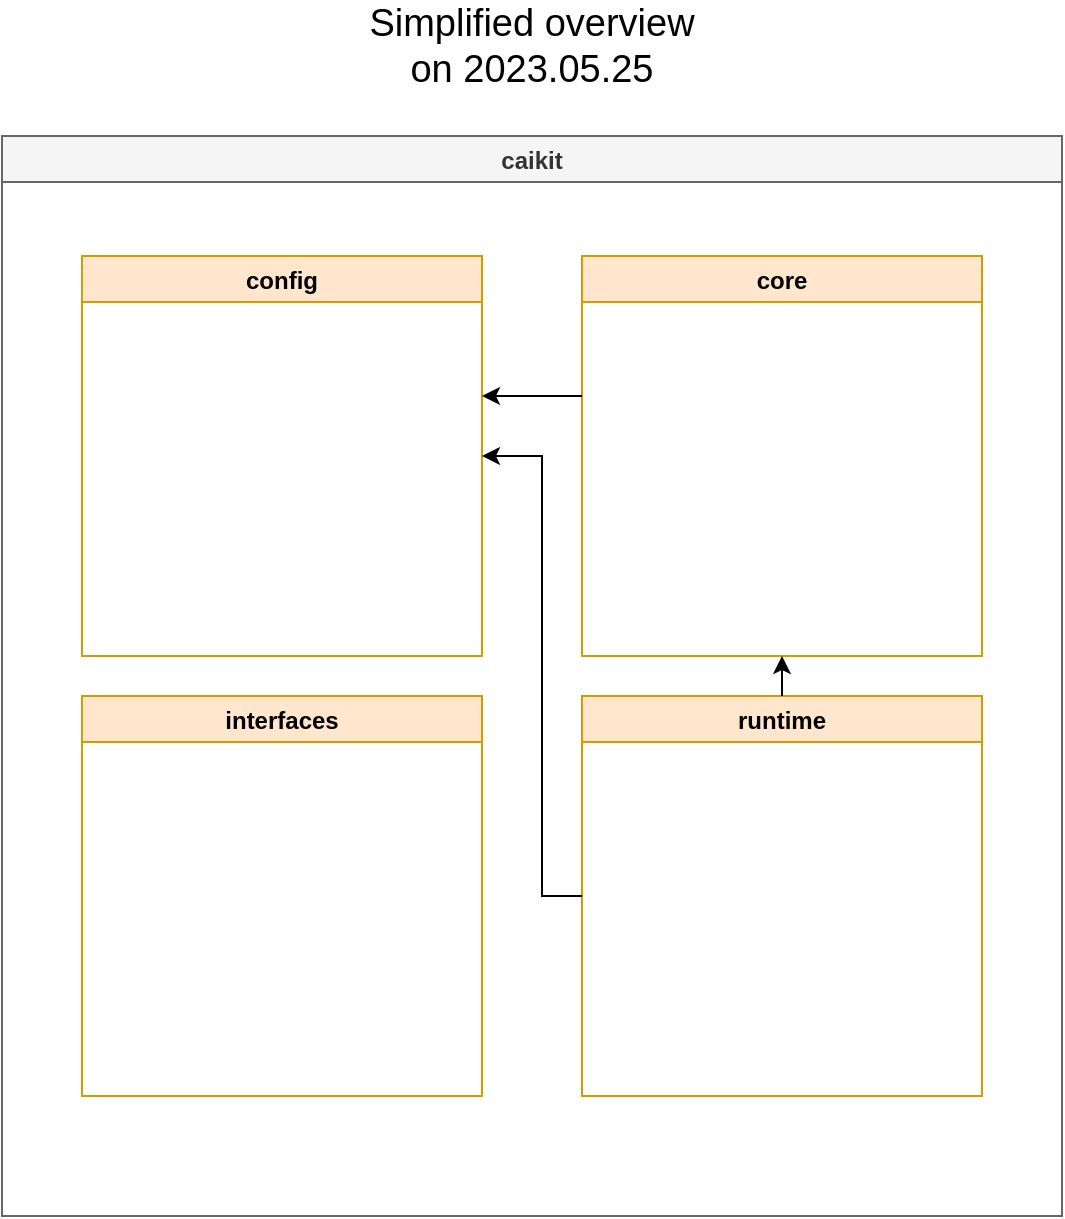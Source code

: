 <mxfile version="16.4.0" type="device" pages="6"><diagram id="VvKYmprWG0XXnzbRFb9g" name="main components"><mxGraphModel dx="1106" dy="840" grid="1" gridSize="10" guides="1" tooltips="1" connect="1" arrows="1" fold="1" page="1" pageScale="1" pageWidth="827" pageHeight="1169" math="0" shadow="0"><root><mxCell id="0"/><mxCell id="1" parent="0"/><mxCell id="FaPHWAZTG8cLmzv3myEN-1" value="caikit" style="swimlane;fillColor=#f5f5f5;fontColor=#333333;strokeColor=#666666;" parent="1" vertex="1"><mxGeometry x="70" y="90" width="530" height="540" as="geometry"/></mxCell><UserObject label="config" link="data:page/id,5AuD8xw0au07xxcl4i1y" id="FaPHWAZTG8cLmzv3myEN-3"><mxCell style="swimlane;fillColor=#ffe6cc;strokeColor=#d79b00;" parent="FaPHWAZTG8cLmzv3myEN-1" vertex="1"><mxGeometry x="40" y="60" width="200" height="200" as="geometry"/></mxCell></UserObject><UserObject label="core" link="data:page/id,AlknvlGSi50XxOk3cviz" id="FaPHWAZTG8cLmzv3myEN-2"><mxCell style="swimlane;fillColor=#ffe6cc;strokeColor=#d79b00;" parent="FaPHWAZTG8cLmzv3myEN-1" vertex="1"><mxGeometry x="290" y="60" width="200" height="200" as="geometry"/></mxCell></UserObject><UserObject label="interfaces" link="data:page/id,R4A15P1ryGcx2cM9wCbY" id="FaPHWAZTG8cLmzv3myEN-4"><mxCell style="swimlane;fillColor=#ffe6cc;strokeColor=#d79b00;" parent="FaPHWAZTG8cLmzv3myEN-1" vertex="1"><mxGeometry x="40" y="280" width="200" height="200" as="geometry"/></mxCell></UserObject><UserObject label="runtime" link="data:page/id,VvKYmprWG0XXnzbRFb9g" id="FaPHWAZTG8cLmzv3myEN-5"><mxCell style="swimlane;fillColor=#ffe6cc;strokeColor=#d79b00;" parent="FaPHWAZTG8cLmzv3myEN-1" vertex="1"><mxGeometry x="290" y="280" width="200" height="200" as="geometry"/></mxCell></UserObject><mxCell id="NeQJQYgAbd3rJN4DC2UD-2" value="" style="endArrow=classic;html=1;rounded=0;exitX=0.5;exitY=0;exitDx=0;exitDy=0;entryX=0.5;entryY=1;entryDx=0;entryDy=0;" parent="FaPHWAZTG8cLmzv3myEN-1" source="FaPHWAZTG8cLmzv3myEN-5" target="FaPHWAZTG8cLmzv3myEN-2" edge="1"><mxGeometry width="50" height="50" relative="1" as="geometry"><mxPoint x="300" y="390" as="sourcePoint"/><mxPoint x="250" y="390" as="targetPoint"/></mxGeometry></mxCell><mxCell id="NeQJQYgAbd3rJN4DC2UD-3" value="" style="endArrow=classic;html=1;rounded=0;exitX=0;exitY=0.5;exitDx=0;exitDy=0;entryX=1;entryY=0.5;entryDx=0;entryDy=0;" parent="FaPHWAZTG8cLmzv3myEN-1" source="FaPHWAZTG8cLmzv3myEN-5" target="FaPHWAZTG8cLmzv3myEN-3" edge="1"><mxGeometry width="50" height="50" relative="1" as="geometry"><mxPoint x="400" y="290" as="sourcePoint"/><mxPoint x="400" y="270" as="targetPoint"/><Array as="points"><mxPoint x="270" y="380"/><mxPoint x="270" y="160"/></Array></mxGeometry></mxCell><mxCell id="YpWhOsMmvfHwRohCRV9v-1" value="" style="endArrow=classic;html=1;rounded=0;" parent="1" edge="1"><mxGeometry width="50" height="50" relative="1" as="geometry"><mxPoint x="360" y="220" as="sourcePoint"/><mxPoint x="310" y="220" as="targetPoint"/></mxGeometry></mxCell><mxCell id="SoqMzOugNbZJsQHiwj5v-1" value="Simplified overview on 2023.05.25" style="text;html=1;strokeColor=none;fillColor=none;align=center;verticalAlign=middle;whiteSpace=wrap;rounded=0;fontSize=19;" parent="1" vertex="1"><mxGeometry x="250" y="30" width="170" height="30" as="geometry"/></mxCell></root></mxGraphModel></diagram><diagram id="5AuD8xw0au07xxcl4i1y" name="config"><mxGraphModel dx="1106" dy="840" grid="1" gridSize="10" guides="1" tooltips="1" connect="1" arrows="1" fold="1" page="1" pageScale="1" pageWidth="827" pageHeight="1169" math="0" shadow="0"><root><mxCell id="PACl7G652ye-NL9ltZEm-0"/><mxCell id="PACl7G652ye-NL9ltZEm-1" parent="PACl7G652ye-NL9ltZEm-0"/><mxCell id="PACl7G652ye-NL9ltZEm-2" value="config" style="swimlane;fillColor=#ffe6cc;strokeColor=#d79b00;" parent="PACl7G652ye-NL9ltZEm-1" vertex="1"><mxGeometry x="70" y="90" width="659" height="290" as="geometry"/></mxCell><mxCell id="PACl7G652ye-NL9ltZEm-3" value="config.py" style="swimlane;fillColor=#fff2cc;strokeColor=#d6b656;" parent="PACl7G652ye-NL9ltZEm-2" vertex="1"><mxGeometry x="250" y="110" width="159" height="80" as="geometry"/></mxCell><mxCell id="PACl7G652ye-NL9ltZEm-4" value="config.yml" style="swimlane;fillColor=#fff2cc;strokeColor=#d6b656;" parent="PACl7G652ye-NL9ltZEm-2" vertex="1"><mxGeometry x="450" y="110" width="159" height="80" as="geometry"/></mxCell><mxCell id="PACl7G652ye-NL9ltZEm-5" value="" style="endArrow=classic;html=1;rounded=0;exitX=1;exitY=0.5;exitDx=0;exitDy=0;entryX=0;entryY=0.5;entryDx=0;entryDy=0;" parent="PACl7G652ye-NL9ltZEm-2" source="PACl7G652ye-NL9ltZEm-3" target="PACl7G652ye-NL9ltZEm-4" edge="1"><mxGeometry width="50" height="50" relative="1" as="geometry"><mxPoint x="419.5" y="220" as="sourcePoint"/><mxPoint x="469.5" y="170" as="targetPoint"/></mxGeometry></mxCell><mxCell id="PACl7G652ye-NL9ltZEm-6" value="__init__.py" style="swimlane;fillColor=#fff2cc;strokeColor=#d6b656;" parent="PACl7G652ye-NL9ltZEm-2" vertex="1"><mxGeometry x="50" y="110" width="159" height="80" as="geometry"/></mxCell><mxCell id="PACl7G652ye-NL9ltZEm-7" value="" style="endArrow=classic;html=1;rounded=0;exitX=1;exitY=0.5;exitDx=0;exitDy=0;entryX=0;entryY=0.5;entryDx=0;entryDy=0;" parent="PACl7G652ye-NL9ltZEm-2" source="PACl7G652ye-NL9ltZEm-6" target="PACl7G652ye-NL9ltZEm-3" edge="1"><mxGeometry width="50" height="50" relative="1" as="geometry"><mxPoint x="340.5" y="220" as="sourcePoint"/><mxPoint x="180.5" y="145" as="targetPoint"/></mxGeometry></mxCell><UserObject label="Back to main components" link="data:page/id,VvKYmprWG0XXnzbRFb9g" id="lI0gZjGEEQV4Tvl2TSoY-0"><mxCell style="text;html=1;strokeColor=none;fillColor=none;align=center;verticalAlign=middle;whiteSpace=wrap;rounded=0;" parent="PACl7G652ye-NL9ltZEm-1" vertex="1"><mxGeometry x="70" y="30" width="150" height="30" as="geometry"/></mxCell></UserObject><mxCell id="UvL1uHkVG7cgNWJ1p1WN-0" value="Simplified overview on 2023.05.25" style="text;html=1;strokeColor=none;fillColor=none;align=center;verticalAlign=middle;whiteSpace=wrap;rounded=0;fontSize=19;" parent="PACl7G652ye-NL9ltZEm-1" vertex="1"><mxGeometry x="310" y="30" width="170" height="30" as="geometry"/></mxCell></root></mxGraphModel></diagram><diagram id="AlknvlGSi50XxOk3cviz" name="core"><mxGraphModel dx="1933" dy="2009" grid="1" gridSize="10" guides="1" tooltips="1" connect="1" arrows="1" fold="1" page="1" pageScale="1" pageWidth="827" pageHeight="1169" math="0" shadow="0"><root><mxCell id="ggTZF4S7CNRtb03Gk5Yf-0"/><mxCell id="ggTZF4S7CNRtb03Gk5Yf-1" parent="ggTZF4S7CNRtb03Gk5Yf-0"/><mxCell id="ZY9SJHdlWhxOmdOwzXvf-0" value="core" style="swimlane;fillColor=#ffe6cc;strokeColor=#d79b00;" parent="ggTZF4S7CNRtb03Gk5Yf-1" vertex="1"><mxGeometry x="-130" y="80" width="890" height="590" as="geometry"/></mxCell><mxCell id="ZY9SJHdlWhxOmdOwzXvf-2" value="modules" style="swimlane;fillColor=#ffe6cc;strokeColor=#d79b00;" parent="ZY9SJHdlWhxOmdOwzXvf-0" vertex="1"><mxGeometry x="420" y="240" width="200" height="120" as="geometry"/></mxCell><mxCell id="ZY9SJHdlWhxOmdOwzXvf-3" value="data_model" style="swimlane;fillColor=#ffe6cc;strokeColor=#d79b00;" parent="ZY9SJHdlWhxOmdOwzXvf-0" vertex="1"><mxGeometry x="660" y="120" width="200" height="120" as="geometry"/></mxCell><mxCell id="ZY9SJHdlWhxOmdOwzXvf-1" value="augmentors" style="swimlane;fillColor=#ffe6cc;strokeColor=#d79b00;" parent="ZY9SJHdlWhxOmdOwzXvf-0" vertex="1"><mxGeometry x="420" y="80" width="200" height="120" as="geometry"/></mxCell><mxCell id="ZY9SJHdlWhxOmdOwzXvf-5" value="module_backends" style="swimlane;fillColor=#ffe6cc;strokeColor=#d79b00;" parent="ZY9SJHdlWhxOmdOwzXvf-0" vertex="1"><mxGeometry x="660" y="290" width="200" height="120" as="geometry"/></mxCell><mxCell id="ZY9SJHdlWhxOmdOwzXvf-6" value="signature_parsing" style="swimlane;fillColor=#ffe6cc;strokeColor=#d79b00;" parent="ZY9SJHdlWhxOmdOwzXvf-0" vertex="1"><mxGeometry x="420" y="400" width="200" height="120" as="geometry"/></mxCell><mxCell id="ZY9SJHdlWhxOmdOwzXvf-7" value="toolkit" style="swimlane;fillColor=#ffe6cc;strokeColor=#d79b00;" parent="ZY9SJHdlWhxOmdOwzXvf-0" vertex="1"><mxGeometry x="660" y="445" width="200" height="120" as="geometry"/></mxCell><mxCell id="ZY9SJHdlWhxOmdOwzXvf-8" value="model_manage.py" style="swimlane;fillColor=#fff2cc;strokeColor=#d6b656;" parent="ZY9SJHdlWhxOmdOwzXvf-0" vertex="1"><mxGeometry x="180" y="320" width="120" height="80" as="geometry"/></mxCell><mxCell id="ZY9SJHdlWhxOmdOwzXvf-9" value="" style="endArrow=classic;html=1;rounded=0;exitX=1;exitY=0.5;exitDx=0;exitDy=0;entryX=0;entryY=0.75;entryDx=0;entryDy=0;" parent="ZY9SJHdlWhxOmdOwzXvf-0" source="ZY9SJHdlWhxOmdOwzXvf-8" target="ZY9SJHdlWhxOmdOwzXvf-5" edge="1"><mxGeometry width="50" height="50" relative="1" as="geometry"><mxPoint x="330" y="510" as="sourcePoint"/><mxPoint x="660" y="380" as="targetPoint"/><Array as="points"><mxPoint x="330" y="360"/><mxPoint x="330" y="380"/></Array></mxGeometry></mxCell><mxCell id="ZY9SJHdlWhxOmdOwzXvf-13" value="regstries.py" style="swimlane;fillColor=#fff2cc;strokeColor=#d6b656;" parent="ZY9SJHdlWhxOmdOwzXvf-0" vertex="1"><mxGeometry x="180" y="200" width="120" height="80" as="geometry"/></mxCell><mxCell id="ZY9SJHdlWhxOmdOwzXvf-14" value="" style="endArrow=classic;html=1;rounded=0;exitX=0.5;exitY=0;exitDx=0;exitDy=0;entryX=0.5;entryY=1;entryDx=0;entryDy=0;" parent="ZY9SJHdlWhxOmdOwzXvf-0" source="ZY9SJHdlWhxOmdOwzXvf-8" target="ZY9SJHdlWhxOmdOwzXvf-13" edge="1"><mxGeometry width="50" height="50" relative="1" as="geometry"><mxPoint x="500" y="290" as="sourcePoint"/><mxPoint x="550" y="240" as="targetPoint"/></mxGeometry></mxCell><mxCell id="ZY9SJHdlWhxOmdOwzXvf-15" value="" style="endArrow=classic;html=1;rounded=0;exitX=1;exitY=0.5;exitDx=0;exitDy=0;entryX=0;entryY=0.75;entryDx=0;entryDy=0;" parent="ZY9SJHdlWhxOmdOwzXvf-0" source="ZY9SJHdlWhxOmdOwzXvf-8" target="ZY9SJHdlWhxOmdOwzXvf-7" edge="1"><mxGeometry width="50" height="50" relative="1" as="geometry"><mxPoint x="310" y="370" as="sourcePoint"/><mxPoint x="670" y="390" as="targetPoint"/><Array as="points"><mxPoint x="330" y="360"/><mxPoint x="330" y="535"/></Array></mxGeometry></mxCell><mxCell id="Z6P9MiXedHNnDVvmy_HQ-2" value="" style="endArrow=classic;html=1;rounded=0;exitX=0;exitY=0.5;exitDx=0;exitDy=0;entryX=0;entryY=0.75;entryDx=0;entryDy=0;" parent="ZY9SJHdlWhxOmdOwzXvf-0" source="ZY9SJHdlWhxOmdOwzXvf-13" target="ZY9SJHdlWhxOmdOwzXvf-7" edge="1"><mxGeometry width="50" height="50" relative="1" as="geometry"><mxPoint x="270" y="370" as="sourcePoint"/><mxPoint x="320" y="320" as="targetPoint"/><Array as="points"><mxPoint x="140" y="240"/><mxPoint x="140" y="535"/></Array></mxGeometry></mxCell><mxCell id="Z6P9MiXedHNnDVvmy_HQ-3" value="task.py" style="swimlane;fillColor=#fff2cc;strokeColor=#d6b656;" parent="ZY9SJHdlWhxOmdOwzXvf-0" vertex="1"><mxGeometry x="180" y="80" width="120" height="80" as="geometry"/></mxCell><mxCell id="Z6P9MiXedHNnDVvmy_HQ-4" value="" style="endArrow=classic;html=1;rounded=0;entryX=0;entryY=0.75;entryDx=0;entryDy=0;exitX=1;exitY=0.5;exitDx=0;exitDy=0;" parent="ZY9SJHdlWhxOmdOwzXvf-0" source="Z6P9MiXedHNnDVvmy_HQ-3" target="ZY9SJHdlWhxOmdOwzXvf-3" edge="1"><mxGeometry width="50" height="50" relative="1" as="geometry"><mxPoint x="280" y="320" as="sourcePoint"/><mxPoint x="330" y="270" as="targetPoint"/><Array as="points"><mxPoint x="340" y="120"/><mxPoint x="340" y="210"/></Array></mxGeometry></mxCell><mxCell id="Z6P9MiXedHNnDVvmy_HQ-5" value="" style="endArrow=classic;html=1;rounded=0;exitX=1;exitY=0.5;exitDx=0;exitDy=0;entryX=0;entryY=0.5;entryDx=0;entryDy=0;" parent="ZY9SJHdlWhxOmdOwzXvf-0" source="Z6P9MiXedHNnDVvmy_HQ-3" target="ZY9SJHdlWhxOmdOwzXvf-6" edge="1"><mxGeometry width="50" height="50" relative="1" as="geometry"><mxPoint x="350" y="330" as="sourcePoint"/><mxPoint x="400" y="280" as="targetPoint"/><Array as="points"><mxPoint x="340" y="120"/><mxPoint x="340" y="460"/></Array></mxGeometry></mxCell><mxCell id="Z6P9MiXedHNnDVvmy_HQ-7" value="__init__.py" style="swimlane;fillColor=#fff2cc;strokeColor=#d6b656;" parent="ZY9SJHdlWhxOmdOwzXvf-0" vertex="1"><mxGeometry x="10" y="80" width="120" height="80" as="geometry"/></mxCell><mxCell id="ZY9SJHdlWhxOmdOwzXvf-12" value="" style="endArrow=classic;html=1;rounded=0;entryX=0;entryY=0.5;entryDx=0;entryDy=0;exitX=1;exitY=0.5;exitDx=0;exitDy=0;" parent="ZY9SJHdlWhxOmdOwzXvf-0" source="ZY9SJHdlWhxOmdOwzXvf-8" target="ZY9SJHdlWhxOmdOwzXvf-2" edge="1"><mxGeometry width="50" height="50" relative="1" as="geometry"><mxPoint x="350" y="360" as="sourcePoint"/><mxPoint x="710" y="390" as="targetPoint"/><Array as="points"><mxPoint x="380" y="360"/><mxPoint x="380" y="300"/></Array></mxGeometry></mxCell><mxCell id="Z6P9MiXedHNnDVvmy_HQ-6" value="" style="endArrow=classic;html=1;rounded=0;exitX=1;exitY=0.5;exitDx=0;exitDy=0;" parent="ZY9SJHdlWhxOmdOwzXvf-0" source="Z6P9MiXedHNnDVvmy_HQ-3" edge="1"><mxGeometry width="50" height="50" relative="1" as="geometry"><mxPoint x="350" y="120" as="sourcePoint"/><mxPoint x="660" y="530" as="targetPoint"/><Array as="points"><mxPoint x="340" y="120"/><mxPoint x="340" y="530"/></Array></mxGeometry></mxCell><mxCell id="Z6P9MiXedHNnDVvmy_HQ-9" value="" style="endArrow=classic;html=1;rounded=0;exitX=1;exitY=0.5;exitDx=0;exitDy=0;entryX=0;entryY=0.25;entryDx=0;entryDy=0;" parent="ZY9SJHdlWhxOmdOwzXvf-0" source="Z6P9MiXedHNnDVvmy_HQ-7" target="ZY9SJHdlWhxOmdOwzXvf-8" edge="1"><mxGeometry width="50" height="50" relative="1" as="geometry"><mxPoint x="310" y="130" as="sourcePoint"/><mxPoint x="670" y="540" as="targetPoint"/><Array as="points"><mxPoint x="150" y="120"/><mxPoint x="150" y="340"/></Array></mxGeometry></mxCell><mxCell id="Z6P9MiXedHNnDVvmy_HQ-11" value="" style="endArrow=classic;html=1;rounded=0;exitX=1;exitY=0.5;exitDx=0;exitDy=0;entryX=0;entryY=0.5;entryDx=0;entryDy=0;" parent="ZY9SJHdlWhxOmdOwzXvf-0" source="Z6P9MiXedHNnDVvmy_HQ-7" target="Z6P9MiXedHNnDVvmy_HQ-3" edge="1"><mxGeometry width="50" height="50" relative="1" as="geometry"><mxPoint x="140" y="130" as="sourcePoint"/><mxPoint x="360" y="250" as="targetPoint"/></mxGeometry></mxCell><UserObject label="config" link="data:page/id,5AuD8xw0au07xxcl4i1y" id="Z6P9MiXedHNnDVvmy_HQ-0"><mxCell style="swimlane;fillColor=#ffe6cc;strokeColor=#d79b00;" parent="ggTZF4S7CNRtb03Gk5Yf-1" vertex="1"><mxGeometry x="-360" y="340" width="200" height="200" as="geometry"/></mxCell></UserObject><mxCell id="Z6P9MiXedHNnDVvmy_HQ-1" value="" style="endArrow=classic;html=1;rounded=0;exitX=0;exitY=0.5;exitDx=0;exitDy=0;entryX=1;entryY=0.5;entryDx=0;entryDy=0;" parent="ggTZF4S7CNRtb03Gk5Yf-1" source="ZY9SJHdlWhxOmdOwzXvf-8" target="Z6P9MiXedHNnDVvmy_HQ-0" edge="1"><mxGeometry width="50" height="50" relative="1" as="geometry"><mxPoint x="-30" y="450" as="sourcePoint"/><mxPoint x="20" y="400" as="targetPoint"/></mxGeometry></mxCell><mxCell id="Z6P9MiXedHNnDVvmy_HQ-10" value="" style="endArrow=classic;html=1;rounded=0;exitX=1;exitY=0.5;exitDx=0;exitDy=0;" parent="ggTZF4S7CNRtb03Gk5Yf-1" source="Z6P9MiXedHNnDVvmy_HQ-7" edge="1"><mxGeometry width="50" height="50" relative="1" as="geometry"><mxPoint x="-10" y="200" as="sourcePoint"/><mxPoint x="530" y="620" as="targetPoint"/><Array as="points"><mxPoint x="20" y="200"/><mxPoint x="20" y="620"/></Array></mxGeometry></mxCell><mxCell id="Z6P9MiXedHNnDVvmy_HQ-12" value="" style="endArrow=classic;html=1;rounded=0;exitX=1;exitY=0.5;exitDx=0;exitDy=0;" parent="ggTZF4S7CNRtb03Gk5Yf-1" source="Z6P9MiXedHNnDVvmy_HQ-7" edge="1"><mxGeometry width="50" height="50" relative="1" as="geometry"><mxPoint x="10" y="210" as="sourcePoint"/><mxPoint x="530" y="300" as="targetPoint"/><Array as="points"><mxPoint x="20" y="200"/><mxPoint x="20" y="270"/><mxPoint x="200" y="270"/><mxPoint x="200" y="300"/></Array></mxGeometry></mxCell><mxCell id="Z6P9MiXedHNnDVvmy_HQ-13" value="" style="endArrow=classic;html=1;rounded=0;" parent="ggTZF4S7CNRtb03Gk5Yf-1" edge="1"><mxGeometry width="50" height="50" relative="1" as="geometry"><mxPoint y="200" as="sourcePoint"/><mxPoint x="290" y="370" as="targetPoint"/><Array as="points"><mxPoint x="20" y="200"/><mxPoint x="20" y="270"/><mxPoint x="200" y="270"/><mxPoint x="200" y="370"/></Array></mxGeometry></mxCell><UserObject label="Back to main components" link="data:page/id,VvKYmprWG0XXnzbRFb9g" id="Puzew54_3V0p-kTQZpej-0"><mxCell style="text;html=1;strokeColor=none;fillColor=none;align=center;verticalAlign=middle;whiteSpace=wrap;rounded=0;" parent="ggTZF4S7CNRtb03Gk5Yf-1" vertex="1"><mxGeometry x="-130" y="40" width="150" height="30" as="geometry"/></mxCell></UserObject><mxCell id="g66LTQZf-pyMcfy_up-N-0" value="Simplified overview on 2023.05.25" style="text;html=1;strokeColor=none;fillColor=none;align=center;verticalAlign=middle;whiteSpace=wrap;rounded=0;fontSize=19;" parent="ggTZF4S7CNRtb03Gk5Yf-1" vertex="1"><mxGeometry x="130" y="-20" width="170" height="30" as="geometry"/></mxCell></root></mxGraphModel></diagram><diagram id="R4A15P1ryGcx2cM9wCbY" name="interfaces"><mxGraphModel dx="1106" dy="2009" grid="1" gridSize="10" guides="1" tooltips="1" connect="1" arrows="1" fold="1" page="1" pageScale="1" pageWidth="827" pageHeight="1169" math="0" shadow="0"><root><mxCell id="sX7Wa7DDgA5vhV5IZ-xc-0"/><mxCell id="sX7Wa7DDgA5vhV5IZ-xc-1" parent="sX7Wa7DDgA5vhV5IZ-xc-0"/><mxCell id="coSYpvNVsKh6j0ETYcUf-0" value="interfaces" style="swimlane;fillColor=#ffe6cc;strokeColor=#d79b00;" parent="sX7Wa7DDgA5vhV5IZ-xc-1" vertex="1"><mxGeometry x="160" y="80" width="520" height="370" as="geometry"/></mxCell><mxCell id="TpxFPUW3bcvLnH_ER2H4-0" value="common" style="swimlane;fillColor=#ffe6cc;strokeColor=#d79b00;" parent="coSYpvNVsKh6j0ETYcUf-0" vertex="1"><mxGeometry x="240" y="80" width="170" height="90" as="geometry"/></mxCell><mxCell id="TpxFPUW3bcvLnH_ER2H4-3" value="runtime" style="swimlane;fillColor=#ffe6cc;strokeColor=#d79b00;" parent="coSYpvNVsKh6j0ETYcUf-0" vertex="1"><mxGeometry x="240" y="200" width="170" height="90" as="geometry"/></mxCell><mxCell id="e8395DbedtTZK6teQYHb-0" value="__init__.py" style="swimlane;fillColor=#fff2cc;strokeColor=#d6b656;" parent="coSYpvNVsKh6j0ETYcUf-0" vertex="1"><mxGeometry x="50" y="145" width="120" height="80" as="geometry"/></mxCell><UserObject label="Back to main components" link="data:page/id,R4A15P1ryGcx2cM9wCbY" id="45fxn6p18GLlbQzpi4pL-0"><mxCell style="text;html=1;strokeColor=none;fillColor=none;align=center;verticalAlign=middle;whiteSpace=wrap;rounded=0;" parent="sX7Wa7DDgA5vhV5IZ-xc-1" vertex="1"><mxGeometry x="160" y="30" width="150" height="30" as="geometry"/></mxCell></UserObject><mxCell id="6GP8FY59vGJRTsUw6yPM-0" value="Simplified overview on 2023.05.25" style="text;html=1;strokeColor=none;fillColor=none;align=center;verticalAlign=middle;whiteSpace=wrap;rounded=0;fontSize=19;" parent="sX7Wa7DDgA5vhV5IZ-xc-1" vertex="1"><mxGeometry x="329" y="-10" width="170" height="30" as="geometry"/></mxCell></root></mxGraphModel></diagram><diagram id="ekUdntjCnE2H-56krkU7" name="runtime"><mxGraphModel dx="1933" dy="840" grid="1" gridSize="10" guides="1" tooltips="1" connect="1" arrows="1" fold="1" page="1" pageScale="1" pageWidth="827" pageHeight="1169" math="0" shadow="0"><root><mxCell id="YfBIxU-3Eh8OvRl7XAwO-0"/><mxCell id="YfBIxU-3Eh8OvRl7XAwO-1" parent="YfBIxU-3Eh8OvRl7XAwO-0"/><mxCell id="aoFK4G2CVhIXUXe50ubr-0" value="runtime" style="swimlane;fillColor=#ffe6cc;strokeColor=#d79b00;" parent="YfBIxU-3Eh8OvRl7XAwO-1" vertex="1"><mxGeometry x="-360" y="140" width="1120" height="1300" as="geometry"/></mxCell><mxCell id="EWbaQI-1zA21DtY9T7-G-0" value="interceports" style="swimlane;fillColor=#ffe6cc;strokeColor=#d79b00;" parent="aoFK4G2CVhIXUXe50ubr-0" vertex="1"><mxGeometry x="400" y="60" width="200" height="160" as="geometry"/></mxCell><mxCell id="EWbaQI-1zA21DtY9T7-G-1" value="metrics" style="swimlane;fillColor=#ffe6cc;strokeColor=#d79b00;" parent="aoFK4G2CVhIXUXe50ubr-0" vertex="1"><mxGeometry x="640" y="160" width="200" height="160" as="geometry"/></mxCell><mxCell id="EWbaQI-1zA21DtY9T7-G-2" value="model_management" style="swimlane;fillColor=#ffe6cc;strokeColor=#d79b00;" parent="aoFK4G2CVhIXUXe50ubr-0" vertex="1"><mxGeometry x="880" y="220" width="200" height="160" as="geometry"/></mxCell><mxCell id="EWbaQI-1zA21DtY9T7-G-3" value="protobufs" style="swimlane;fillColor=#ffe6cc;strokeColor=#d79b00;" parent="aoFK4G2CVhIXUXe50ubr-0" vertex="1"><mxGeometry x="400" y="380" width="200" height="160" as="geometry"/></mxCell><mxCell id="EWbaQI-1zA21DtY9T7-G-4" value="service_factory" style="swimlane;fillColor=#ffe6cc;strokeColor=#d79b00;" parent="aoFK4G2CVhIXUXe50ubr-0" vertex="1"><mxGeometry x="640" y="480" width="200" height="160" as="geometry"/></mxCell><mxCell id="EWbaQI-1zA21DtY9T7-G-5" value="service_generation" style="swimlane;fillColor=#ffe6cc;strokeColor=#d79b00;" parent="aoFK4G2CVhIXUXe50ubr-0" vertex="1"><mxGeometry x="880" y="580" width="200" height="160" as="geometry"/></mxCell><mxCell id="EWbaQI-1zA21DtY9T7-G-6" value="servicers" style="swimlane;fillColor=#ffe6cc;strokeColor=#d79b00;" parent="aoFK4G2CVhIXUXe50ubr-0" vertex="1"><mxGeometry x="400" y="740" width="200" height="160" as="geometry"/></mxCell><mxCell id="EWbaQI-1zA21DtY9T7-G-7" value="types" style="swimlane;fillColor=#ffe6cc;strokeColor=#d79b00;" parent="aoFK4G2CVhIXUXe50ubr-0" vertex="1"><mxGeometry x="640" y="840" width="200" height="160" as="geometry"/></mxCell><mxCell id="EWbaQI-1zA21DtY9T7-G-8" value="utils" style="swimlane;fillColor=#ffe6cc;strokeColor=#d79b00;" parent="aoFK4G2CVhIXUXe50ubr-0" vertex="1"><mxGeometry x="880" y="940" width="200" height="160" as="geometry"/></mxCell><mxCell id="EWbaQI-1zA21DtY9T7-G-9" value="work_management" style="swimlane;fillColor=#ffe6cc;strokeColor=#d79b00;" parent="aoFK4G2CVhIXUXe50ubr-0" vertex="1"><mxGeometry x="400" y="1100" width="200" height="160" as="geometry"/></mxCell><mxCell id="5snINkl_IurSkzoky4NI-0" value="__init__.py" style="swimlane;fillColor=#fff2cc;strokeColor=#d6b656;" parent="aoFK4G2CVhIXUXe50ubr-0" vertex="1"><mxGeometry x="80" y="100" width="159" height="80" as="geometry"/></mxCell><mxCell id="5snINkl_IurSkzoky4NI-13" value="dump_services.py" style="swimlane;fillColor=#fff2cc;strokeColor=#d6b656;" parent="aoFK4G2CVhIXUXe50ubr-0" vertex="1"><mxGeometry x="80" y="260" width="159" height="80" as="geometry"/></mxCell><mxCell id="5snINkl_IurSkzoky4NI-14" value="grpc_server.py" style="swimlane;fillColor=#fff2cc;strokeColor=#d6b656;" parent="aoFK4G2CVhIXUXe50ubr-0" vertex="1"><mxGeometry x="80" y="420" width="159" height="80" as="geometry"/></mxCell><mxCell id="5snINkl_IurSkzoky4NI-15" value="service_factory.py" style="swimlane;fillColor=#fff2cc;strokeColor=#d6b656;" parent="aoFK4G2CVhIXUXe50ubr-0" vertex="1"><mxGeometry x="80" y="580" width="159" height="80" as="geometry"/></mxCell><mxCell id="i0pgKI-NcC3QCzDOZVIr-2" value="" style="endArrow=classic;html=1;rounded=0;exitX=1;exitY=0.5;exitDx=0;exitDy=0;entryX=0;entryY=0.5;entryDx=0;entryDy=0;" parent="aoFK4G2CVhIXUXe50ubr-0" source="5snINkl_IurSkzoky4NI-14" target="EWbaQI-1zA21DtY9T7-G-5" edge="1"><mxGeometry width="50" height="50" relative="1" as="geometry"><mxPoint x="290" y="610" as="sourcePoint"/><mxPoint x="340" y="560" as="targetPoint"/><Array as="points"><mxPoint x="280" y="460"/><mxPoint x="280" y="660"/></Array></mxGeometry></mxCell><mxCell id="O0Py1SE5drR0w7Pw0ARN-0" value="" style="endArrow=classic;html=1;rounded=0;exitX=1;exitY=0.5;exitDx=0;exitDy=0;entryX=0;entryY=0.75;entryDx=0;entryDy=0;" parent="aoFK4G2CVhIXUXe50ubr-0" source="5snINkl_IurSkzoky4NI-15" target="EWbaQI-1zA21DtY9T7-G-5" edge="1"><mxGeometry width="50" height="50" relative="1" as="geometry"><mxPoint x="520" y="660" as="sourcePoint"/><mxPoint x="570" y="610" as="targetPoint"/><Array as="points"><mxPoint x="270" y="620"/><mxPoint x="270" y="700"/></Array></mxGeometry></mxCell><mxCell id="O0Py1SE5drR0w7Pw0ARN-5" value="" style="endArrow=classic;html=1;rounded=0;entryX=0;entryY=0.75;entryDx=0;entryDy=0;exitX=1;exitY=0.5;exitDx=0;exitDy=0;" parent="aoFK4G2CVhIXUXe50ubr-0" source="5snINkl_IurSkzoky4NI-13" target="EWbaQI-1zA21DtY9T7-G-4" edge="1"><mxGeometry width="50" height="50" relative="1" as="geometry"><mxPoint x="259.0" y="470" as="sourcePoint"/><mxPoint x="410" y="470" as="targetPoint"/><Array as="points"><mxPoint x="260" y="300"/><mxPoint x="260" y="600"/></Array></mxGeometry></mxCell><UserObject label="Back to main components" link="data:page/id,VvKYmprWG0XXnzbRFb9g" id="nMxH6GPxHMT1SXA5jgg2-0"><mxCell style="text;html=1;strokeColor=none;fillColor=none;align=center;verticalAlign=middle;whiteSpace=wrap;rounded=0;" parent="YfBIxU-3Eh8OvRl7XAwO-1" vertex="1"><mxGeometry x="-360" y="90" width="150" height="30" as="geometry"/></mxCell></UserObject><UserObject label="core" link="data:page/id,AlknvlGSi50XxOk3cviz" id="i0pgKI-NcC3QCzDOZVIr-0"><mxCell style="swimlane;fillColor=#ffe6cc;strokeColor=#d79b00;" parent="YfBIxU-3Eh8OvRl7XAwO-1" vertex="1"><mxGeometry x="-680" y="500" width="200" height="200" as="geometry"/></mxCell></UserObject><mxCell id="i0pgKI-NcC3QCzDOZVIr-1" value="" style="endArrow=classic;html=1;rounded=0;exitX=0;exitY=0.5;exitDx=0;exitDy=0;entryX=1;entryY=0.5;entryDx=0;entryDy=0;" parent="YfBIxU-3Eh8OvRl7XAwO-1" source="5snINkl_IurSkzoky4NI-14" target="i0pgKI-NcC3QCzDOZVIr-0" edge="1"><mxGeometry width="50" height="50" relative="1" as="geometry"><mxPoint x="-340" y="760" as="sourcePoint"/><mxPoint x="-520" y="760" as="targetPoint"/></mxGeometry></mxCell><mxCell id="i0pgKI-NcC3QCzDOZVIr-3" value="" style="endArrow=classic;html=1;rounded=0;entryX=0;entryY=0.5;entryDx=0;entryDy=0;" parent="YfBIxU-3Eh8OvRl7XAwO-1" target="EWbaQI-1zA21DtY9T7-G-3" edge="1"><mxGeometry width="50" height="50" relative="1" as="geometry"><mxPoint x="-111" y="600" as="sourcePoint"/><mxPoint x="530" y="810" as="targetPoint"/><Array as="points"><mxPoint x="-80" y="600"/></Array></mxGeometry></mxCell><mxCell id="i0pgKI-NcC3QCzDOZVIr-4" value="" style="endArrow=classic;html=1;rounded=0;entryX=0;entryY=0.5;entryDx=0;entryDy=0;" parent="YfBIxU-3Eh8OvRl7XAwO-1" target="EWbaQI-1zA21DtY9T7-G-4" edge="1"><mxGeometry width="50" height="50" relative="1" as="geometry"><mxPoint x="-111" y="600" as="sourcePoint"/><mxPoint x="530" y="810" as="targetPoint"/><Array as="points"><mxPoint x="-80" y="600"/><mxPoint x="-80" y="700"/></Array></mxGeometry></mxCell><mxCell id="i0pgKI-NcC3QCzDOZVIr-5" value="" style="endArrow=classic;html=1;rounded=0;entryX=0;entryY=0.5;entryDx=0;entryDy=0;" parent="YfBIxU-3Eh8OvRl7XAwO-1" target="EWbaQI-1zA21DtY9T7-G-7" edge="1"><mxGeometry width="50" height="50" relative="1" as="geometry"><mxPoint x="-120" y="600" as="sourcePoint"/><mxPoint x="530" y="810" as="targetPoint"/><Array as="points"><mxPoint x="-80" y="600"/><mxPoint x="-80" y="1060"/></Array></mxGeometry></mxCell><mxCell id="i0pgKI-NcC3QCzDOZVIr-6" value="" style="endArrow=classic;html=1;rounded=0;entryX=0;entryY=0.5;entryDx=0;entryDy=0;" parent="YfBIxU-3Eh8OvRl7XAwO-1" target="EWbaQI-1zA21DtY9T7-G-0" edge="1"><mxGeometry width="50" height="50" relative="1" as="geometry"><mxPoint x="-120" y="600" as="sourcePoint"/><mxPoint x="290" y="1070" as="targetPoint"/><Array as="points"><mxPoint x="-80" y="600"/><mxPoint x="-80" y="280"/></Array></mxGeometry></mxCell><UserObject label="config" link="data:page/id,5AuD8xw0au07xxcl4i1y" id="i0pgKI-NcC3QCzDOZVIr-7"><mxCell style="swimlane;fillColor=#ffe6cc;strokeColor=#d79b00;" parent="YfBIxU-3Eh8OvRl7XAwO-1" vertex="1"><mxGeometry x="-680" y="260" width="200" height="200" as="geometry"/></mxCell></UserObject><mxCell id="i0pgKI-NcC3QCzDOZVIr-8" value="" style="endArrow=classic;html=1;rounded=0;entryX=1;entryY=0.5;entryDx=0;entryDy=0;" parent="YfBIxU-3Eh8OvRl7XAwO-1" target="i0pgKI-NcC3QCzDOZVIr-7" edge="1"><mxGeometry width="50" height="50" relative="1" as="geometry"><mxPoint x="-280" y="600" as="sourcePoint"/><mxPoint x="-470" y="610.0" as="targetPoint"/><Array as="points"><mxPoint x="-440" y="600"/><mxPoint x="-440" y="360"/></Array></mxGeometry></mxCell><mxCell id="i0pgKI-NcC3QCzDOZVIr-9" value="" style="endArrow=classic;html=1;rounded=0;exitX=0;exitY=0.5;exitDx=0;exitDy=0;entryX=1;entryY=0.75;entryDx=0;entryDy=0;" parent="YfBIxU-3Eh8OvRl7XAwO-1" source="5snINkl_IurSkzoky4NI-15" target="i0pgKI-NcC3QCzDOZVIr-0" edge="1"><mxGeometry width="50" height="50" relative="1" as="geometry"><mxPoint x="160" y="800" as="sourcePoint"/><mxPoint x="210" y="750" as="targetPoint"/><Array as="points"><mxPoint x="-440" y="760"/><mxPoint x="-440" y="650"/></Array></mxGeometry></mxCell><mxCell id="O0Py1SE5drR0w7Pw0ARN-1" value="" style="endArrow=classic;html=1;rounded=0;entryX=0;entryY=0.75;entryDx=0;entryDy=0;" parent="YfBIxU-3Eh8OvRl7XAwO-1" target="EWbaQI-1zA21DtY9T7-G-7" edge="1"><mxGeometry width="50" height="50" relative="1" as="geometry"><mxPoint x="-120" y="760" as="sourcePoint"/><mxPoint x="110" y="890" as="targetPoint"/><Array as="points"><mxPoint x="-90" y="760"/><mxPoint x="-90" y="1100"/></Array></mxGeometry></mxCell><mxCell id="O0Py1SE5drR0w7Pw0ARN-2" value="" style="endArrow=classic;html=1;rounded=0;entryX=0;entryY=0.5;entryDx=0;entryDy=0;" parent="YfBIxU-3Eh8OvRl7XAwO-1" target="EWbaQI-1zA21DtY9T7-G-8" edge="1"><mxGeometry width="50" height="50" relative="1" as="geometry"><mxPoint x="-120" y="760" as="sourcePoint"/><mxPoint x="290" y="1110.0" as="targetPoint"/><Array as="points"><mxPoint x="-90" y="760"/><mxPoint x="-90" y="1160"/></Array></mxGeometry></mxCell><mxCell id="O0Py1SE5drR0w7Pw0ARN-4" value="" style="endArrow=classic;html=1;rounded=0;exitX=0;exitY=0.5;exitDx=0;exitDy=0;" parent="YfBIxU-3Eh8OvRl7XAwO-1" source="5snINkl_IurSkzoky4NI-13" edge="1"><mxGeometry width="50" height="50" relative="1" as="geometry"><mxPoint x="-30" y="560" as="sourcePoint"/><mxPoint x="-480" y="620" as="targetPoint"/><Array as="points"><mxPoint x="-420" y="440"/><mxPoint x="-420" y="620"/></Array></mxGeometry></mxCell><mxCell id="B60qzws2VQezi1nb3yKt-0" value="Simplified overview on 2023.05.25" style="text;html=1;strokeColor=none;fillColor=none;align=center;verticalAlign=middle;whiteSpace=wrap;rounded=0;fontSize=19;" parent="YfBIxU-3Eh8OvRl7XAwO-1" vertex="1"><mxGeometry x="-110" y="30" width="170" height="30" as="geometry"/></mxCell></root></mxGraphModel></diagram><diagram id="y56CE7tUYv9Ogwz1kCqx" name="example-client-server-depencencies"><mxGraphModel dx="1106" dy="2009" grid="1" gridSize="10" guides="1" tooltips="1" connect="1" arrows="1" fold="1" page="1" pageScale="1" pageWidth="827" pageHeight="1169" math="0" shadow="0"><root><mxCell id="EjklW1IlAXdw-oUFECds-0"/><mxCell id="EjklW1IlAXdw-oUFECds-1" parent="EjklW1IlAXdw-oUFECds-0"/><mxCell id="EjklW1IlAXdw-oUFECds-2" value="Client" style="swimlane;fillColor=#dae8fc;strokeColor=#6c8ebf;" parent="EjklW1IlAXdw-oUFECds-1" vertex="1"><mxGeometry x="100" y="100" width="210" height="300" as="geometry"/></mxCell><mxCell id="LKINytV3b7-0UIFgtkV--1" value="&lt;h1&gt;client.py&lt;/h1&gt;&lt;p&gt;This is the GRPC client on the local machine.&lt;/p&gt;" style="text;html=1;strokeColor=none;fillColor=none;spacing=5;spacingTop=-20;whiteSpace=wrap;overflow=hidden;rounded=0;" vertex="1" parent="EjklW1IlAXdw-oUFECds-2"><mxGeometry x="20" y="80" width="190" height="120" as="geometry"/></mxCell><mxCell id="EjklW1IlAXdw-oUFECds-4" value="Custom Local CaiKit GRPC-Server" style="swimlane;fillColor=#ffe6cc;strokeColor=#d79b00;" parent="EjklW1IlAXdw-oUFECds-1" vertex="1"><mxGeometry x="400" y="100" width="240" height="300" as="geometry"/></mxCell><mxCell id="LKINytV3b7-0UIFgtkV--0" value="&lt;h1&gt;start-runtime.py&lt;/h1&gt;&lt;p&gt;This is the GRPC server on the local machine.&lt;/p&gt;" style="text;html=1;strokeColor=none;fillColor=none;spacing=5;spacingTop=-20;whiteSpace=wrap;overflow=hidden;rounded=0;" vertex="1" parent="EjklW1IlAXdw-oUFECds-4"><mxGeometry x="25" y="85" width="190" height="120" as="geometry"/></mxCell><mxCell id="EjklW1IlAXdw-oUFECds-5" value="(local) text_generation" style="swimlane;fillColor=#ffe6cc;strokeColor=#d79b00;" parent="EjklW1IlAXdw-oUFECds-1" vertex="1"><mxGeometry x="760" y="100" width="560" height="300" as="geometry"/></mxCell><mxCell id="EjklW1IlAXdw-oUFECds-11" value="data_model" style="swimlane;fillColor=#ffe6cc;strokeColor=#d79b00;" parent="EjklW1IlAXdw-oUFECds-5" vertex="1"><mxGeometry x="330" y="140" width="200" height="120" as="geometry"/></mxCell><mxCell id="EjklW1IlAXdw-oUFECds-15" value="text_generation.py" style="swimlane;fillColor=#f5f5f5;fontColor=#333333;strokeColor=#666666;" parent="EjklW1IlAXdw-oUFECds-11" vertex="1"><mxGeometry x="43" y="30" width="130" height="80" as="geometry"/></mxCell><mxCell id="EjklW1IlAXdw-oUFECds-17" value="text_input&lt;br&gt;text_output" style="text;html=1;strokeColor=none;fillColor=none;align=center;verticalAlign=middle;whiteSpace=wrap;rounded=0;" parent="EjklW1IlAXdw-oUFECds-15" vertex="1"><mxGeometry x="32" y="36" width="60" height="30" as="geometry"/></mxCell><mxCell id="EjklW1IlAXdw-oUFECds-14" value="runtime_model" style="swimlane;startSize=23;fillColor=#ffe6cc;strokeColor=#d79b00;" parent="EjklW1IlAXdw-oUFECds-5" vertex="1"><mxGeometry x="40" y="40" width="200" height="120" as="geometry"/></mxCell><mxCell id="EjklW1IlAXdw-oUFECds-16" value="hf_module.py" style="swimlane;fillColor=#f5f5f5;fontColor=#333333;strokeColor=#666666;" parent="EjklW1IlAXdw-oUFECds-14" vertex="1"><mxGeometry x="38" y="45" width="124" height="50" as="geometry"/></mxCell><mxCell id="EjklW1IlAXdw-oUFECds-46" value="HuggingFaceTextGenerationModule" style="text;html=1;strokeColor=none;fillColor=none;align=center;verticalAlign=middle;whiteSpace=wrap;rounded=0;fontColor=#000000;fontSize=6;" parent="EjklW1IlAXdw-oUFECds-16" vertex="1"><mxGeometry x="7" y="25" width="110" height="20" as="geometry"/></mxCell><mxCell id="EjklW1IlAXdw-oUFECds-18" value="" style="endArrow=classic;html=1;rounded=0;exitX=0.5;exitY=1;exitDx=0;exitDy=0;entryX=0;entryY=0.5;entryDx=0;entryDy=0;" parent="EjklW1IlAXdw-oUFECds-5" source="EjklW1IlAXdw-oUFECds-16" target="EjklW1IlAXdw-oUFECds-15" edge="1"><mxGeometry width="50" height="50" relative="1" as="geometry"><mxPoint x="240" y="290" as="sourcePoint"/><mxPoint x="290" y="240" as="targetPoint"/><Array as="points"><mxPoint x="140" y="210"/></Array></mxGeometry></mxCell><mxCell id="EjklW1IlAXdw-oUFECds-31" value="config.yml" style="swimlane;fillColor=#f5f5f5;fontColor=#333333;strokeColor=#666666;" parent="EjklW1IlAXdw-oUFECds-5" vertex="1"><mxGeometry x="40" y="180" width="80" height="100" as="geometry"/></mxCell><mxCell id="EjklW1IlAXdw-oUFECds-6" value="(local) caikit.runtime.grpc_server" style="swimlane;fillColor=#fff2cc;strokeColor=#d6b656;" parent="EjklW1IlAXdw-oUFECds-1" vertex="1"><mxGeometry x="760" y="440" width="240" height="120" as="geometry"/></mxCell><mxCell id="EjklW1IlAXdw-oUFECds-7" value="" style="endArrow=classic;html=1;rounded=0;exitX=1;exitY=0.5;exitDx=0;exitDy=0;entryX=0;entryY=0.5;entryDx=0;entryDy=0;" parent="EjklW1IlAXdw-oUFECds-1" source="EjklW1IlAXdw-oUFECds-4" target="EjklW1IlAXdw-oUFECds-6" edge="1"><mxGeometry width="50" height="50" relative="1" as="geometry"><mxPoint x="730" y="390" as="sourcePoint"/><mxPoint x="780" y="340" as="targetPoint"/></mxGeometry></mxCell><mxCell id="EjklW1IlAXdw-oUFECds-8" value="" style="endArrow=classic;html=1;rounded=0;exitX=1;exitY=0.5;exitDx=0;exitDy=0;entryX=0;entryY=0.5;entryDx=0;entryDy=0;" parent="EjklW1IlAXdw-oUFECds-1" source="EjklW1IlAXdw-oUFECds-4" target="EjklW1IlAXdw-oUFECds-5" edge="1"><mxGeometry width="50" height="50" relative="1" as="geometry"><mxPoint x="730" y="390" as="sourcePoint"/><mxPoint x="780" y="340" as="targetPoint"/></mxGeometry></mxCell><mxCell id="EjklW1IlAXdw-oUFECds-9" value="import" style="text;html=1;strokeColor=none;fillColor=none;align=center;verticalAlign=middle;whiteSpace=wrap;rounded=0;" parent="EjklW1IlAXdw-oUFECds-1" vertex="1"><mxGeometry x="670" y="210" width="60" height="30" as="geometry"/></mxCell><mxCell id="EjklW1IlAXdw-oUFECds-10" value="import" style="text;html=1;strokeColor=none;fillColor=none;align=center;verticalAlign=middle;whiteSpace=wrap;rounded=0;" parent="EjklW1IlAXdw-oUFECds-1" vertex="1"><mxGeometry x="670" y="310" width="60" height="30" as="geometry"/></mxCell><mxCell id="EjklW1IlAXdw-oUFECds-22" value="(local) caikit.core" style="swimlane;fillColor=#fff2cc;strokeColor=#d6b656;" parent="EjklW1IlAXdw-oUFECds-1" vertex="1"><mxGeometry x="1440" y="100" width="530" height="120" as="geometry"/></mxCell><mxCell id="EjklW1IlAXdw-oUFECds-19" value="ModuleBase" style="swimlane;fillColor=#fff2cc;strokeColor=#d6b656;" parent="EjklW1IlAXdw-oUFECds-22" vertex="1"><mxGeometry x="40" y="40" width="140" height="60" as="geometry"/></mxCell><mxCell id="EjklW1IlAXdw-oUFECds-20" value="ModuleLoader" style="swimlane;fillColor=#fff2cc;strokeColor=#d6b656;" parent="EjklW1IlAXdw-oUFECds-22" vertex="1"><mxGeometry x="200" y="40" width="140" height="60" as="geometry"/></mxCell><mxCell id="EjklW1IlAXdw-oUFECds-21" value="ModuleModuleSaver" style="swimlane;startSize=23;fillColor=#fff2cc;strokeColor=#d6b656;" parent="EjklW1IlAXdw-oUFECds-22" vertex="1"><mxGeometry x="370" y="40" width="140" height="60" as="geometry"/></mxCell><mxCell id="EjklW1IlAXdw-oUFECds-23" value="" style="endArrow=classic;html=1;rounded=0;exitX=1;exitY=0.5;exitDx=0;exitDy=0;entryX=0;entryY=0.5;entryDx=0;entryDy=0;" parent="EjklW1IlAXdw-oUFECds-1" source="EjklW1IlAXdw-oUFECds-16" target="EjklW1IlAXdw-oUFECds-22" edge="1"><mxGeometry width="50" height="50" relative="1" as="geometry"><mxPoint x="1250" y="260" as="sourcePoint"/><mxPoint x="1300" y="210" as="targetPoint"/><Array as="points"><mxPoint x="1350" y="210"/><mxPoint x="1350" y="160"/></Array></mxGeometry></mxCell><mxCell id="EjklW1IlAXdw-oUFECds-24" value="transformers" style="swimlane;fillColor=#f8cecc;strokeColor=#b85450;" parent="EjklW1IlAXdw-oUFECds-1" vertex="1"><mxGeometry x="1440" y="385" width="220" height="305" as="geometry"/></mxCell><mxCell id="EjklW1IlAXdw-oUFECds-25" value="AutoModelForSeq2SeqLM" style="swimlane;fillColor=#f8cecc;strokeColor=#b85450;" parent="EjklW1IlAXdw-oUFECds-24" vertex="1"><mxGeometry x="30" y="35" width="160" height="60" as="geometry"/></mxCell><mxCell id="EjklW1IlAXdw-oUFECds-28" value="AutoTokenizer" style="swimlane;fillColor=#f8cecc;strokeColor=#b85450;" parent="EjklW1IlAXdw-oUFECds-24" vertex="1"><mxGeometry x="30" y="115" width="160" height="60" as="geometry"/></mxCell><mxCell id="EjklW1IlAXdw-oUFECds-29" value="PreTrainedTokenizer" style="swimlane;fillColor=#f8cecc;strokeColor=#b85450;" parent="EjklW1IlAXdw-oUFECds-24" vertex="1"><mxGeometry x="30" y="199.5" width="160" height="60" as="geometry"/></mxCell><mxCell id="EjklW1IlAXdw-oUFECds-30" value="" style="endArrow=classic;html=1;rounded=0;exitX=1;exitY=0.5;exitDx=0;exitDy=0;entryX=0;entryY=0.5;entryDx=0;entryDy=0;" parent="EjklW1IlAXdw-oUFECds-1" source="EjklW1IlAXdw-oUFECds-16" target="EjklW1IlAXdw-oUFECds-24" edge="1"><mxGeometry width="50" height="50" relative="1" as="geometry"><mxPoint x="972" y="220" as="sourcePoint"/><mxPoint x="1450" y="240" as="targetPoint"/><Array as="points"><mxPoint x="1350" y="210"/><mxPoint x="1350" y="170"/><mxPoint x="1350" y="540"/></Array></mxGeometry></mxCell><mxCell id="EjklW1IlAXdw-oUFECds-32" value="(local) caikit.core" style="swimlane;fillColor=#fff2cc;strokeColor=#d6b656;" parent="EjklW1IlAXdw-oUFECds-1" vertex="1"><mxGeometry x="1440" y="240" width="530" height="120" as="geometry"/></mxCell><mxCell id="EjklW1IlAXdw-oUFECds-33" value="DataObjectBase" style="swimlane;fillColor=#fff2cc;strokeColor=#d6b656;" parent="EjklW1IlAXdw-oUFECds-32" vertex="1"><mxGeometry x="120" y="40" width="140" height="60" as="geometry"/></mxCell><mxCell id="EjklW1IlAXdw-oUFECds-34" value="data_model.dataobject" style="swimlane;fillColor=#fff2cc;strokeColor=#d6b656;" parent="EjklW1IlAXdw-oUFECds-32" vertex="1"><mxGeometry x="310" y="40" width="140" height="60" as="geometry"/></mxCell><mxCell id="EjklW1IlAXdw-oUFECds-36" value="(local) caikit.runtime.service_factory" style="swimlane;fillColor=#fff2cc;strokeColor=#d6b656;" parent="EjklW1IlAXdw-oUFECds-1" vertex="1"><mxGeometry x="30" y="540" width="240" height="120" as="geometry"/></mxCell><mxCell id="EjklW1IlAXdw-oUFECds-37" value="" style="endArrow=classic;html=1;rounded=0;exitX=1;exitY=0.5;exitDx=0;exitDy=0;entryX=0;entryY=0.5;entryDx=0;entryDy=0;strokeWidth=3;" parent="EjklW1IlAXdw-oUFECds-1" source="EjklW1IlAXdw-oUFECds-2" target="EjklW1IlAXdw-oUFECds-4" edge="1"><mxGeometry width="50" height="50" relative="1" as="geometry"><mxPoint x="130" y="300" as="sourcePoint"/><mxPoint x="180" y="250" as="targetPoint"/></mxGeometry></mxCell><mxCell id="EjklW1IlAXdw-oUFECds-38" value="" style="endArrow=classic;html=1;rounded=0;strokeWidth=4;exitX=0.25;exitY=1;exitDx=0;exitDy=0;entryX=0.5;entryY=0;entryDx=0;entryDy=0;" parent="EjklW1IlAXdw-oUFECds-1" source="EjklW1IlAXdw-oUFECds-2" target="EjklW1IlAXdw-oUFECds-36" edge="1"><mxGeometry width="50" height="50" relative="1" as="geometry"><mxPoint x="100" y="400" as="sourcePoint"/><mxPoint x="140" y="580" as="targetPoint"/></mxGeometry></mxCell><mxCell id="EjklW1IlAXdw-oUFECds-39" value="" style="endArrow=classic;html=1;rounded=0;strokeWidth=4;entryX=0.5;entryY=1;entryDx=0;entryDy=0;" parent="EjklW1IlAXdw-oUFECds-1" target="EjklW1IlAXdw-oUFECds-15" edge="1"><mxGeometry width="50" height="50" relative="1" as="geometry"><mxPoint x="250" y="400" as="sourcePoint"/><mxPoint x="1250.833" y="430" as="targetPoint"/><Array as="points"><mxPoint x="250" y="480"/><mxPoint x="360" y="480"/><mxPoint x="360" y="600"/><mxPoint x="1200" y="600"/></Array></mxGeometry></mxCell><mxCell id="EjklW1IlAXdw-oUFECds-40" value="(local) models" style="swimlane;fillColor=#ffe6cc;strokeColor=#d79b00;" parent="EjklW1IlAXdw-oUFECds-1" vertex="1"><mxGeometry x="770" y="-160" width="220" height="200" as="geometry"/></mxCell><mxCell id="EjklW1IlAXdw-oUFECds-41" value="text_generation" style="swimlane;startSize=23;fillColor=#f5f5f5;strokeColor=#666666;fontColor=#333333;" parent="EjklW1IlAXdw-oUFECds-40" vertex="1"><mxGeometry x="10" y="60" width="200" height="120" as="geometry"/></mxCell><mxCell id="EjklW1IlAXdw-oUFECds-42" value="config.yaml" style="swimlane;fillColor=#f5f5f5;fontColor=#333333;strokeColor=#666666;" parent="EjklW1IlAXdw-oUFECds-41" vertex="1"><mxGeometry x="38" y="45" width="124" height="50" as="geometry"/></mxCell><mxCell id="EjklW1IlAXdw-oUFECds-45" value="HuggingFaceTextGenerationModule" style="text;html=1;strokeColor=none;fillColor=none;align=center;verticalAlign=middle;whiteSpace=wrap;rounded=0;fontColor=#000000;fontSize=6;" parent="EjklW1IlAXdw-oUFECds-42" vertex="1"><mxGeometry x="7" y="25" width="110" height="20" as="geometry"/></mxCell><mxCell id="EjklW1IlAXdw-oUFECds-47" value="" style="endArrow=classic;html=1;rounded=0;exitX=1;exitY=0.5;exitDx=0;exitDy=0;entryX=0;entryY=0.5;entryDx=0;entryDy=0;" parent="EjklW1IlAXdw-oUFECds-1" source="EjklW1IlAXdw-oUFECds-4" target="EjklW1IlAXdw-oUFECds-40" edge="1"><mxGeometry width="50" height="50" relative="1" as="geometry"><mxPoint x="650" y="260" as="sourcePoint"/><mxPoint x="770" y="260" as="targetPoint"/></mxGeometry></mxCell><mxCell id="EjklW1IlAXdw-oUFECds-48" value="use config" style="text;html=1;strokeColor=none;fillColor=none;align=center;verticalAlign=middle;whiteSpace=wrap;rounded=0;" parent="EjklW1IlAXdw-oUFECds-1" vertex="1"><mxGeometry x="660" y="30" width="60" height="30" as="geometry"/></mxCell><mxCell id="EjklW1IlAXdw-oUFECds-51" value="Dependencies Overview" style="text;html=1;strokeColor=none;fillColor=none;align=center;verticalAlign=middle;whiteSpace=wrap;rounded=0;labelBackgroundColor=none;labelBorderColor=none;fontSize=27;fontColor=#000000;" parent="EjklW1IlAXdw-oUFECds-1" vertex="1"><mxGeometry x="30" y="-210" width="320" height="30" as="geometry"/></mxCell></root></mxGraphModel></diagram></mxfile>